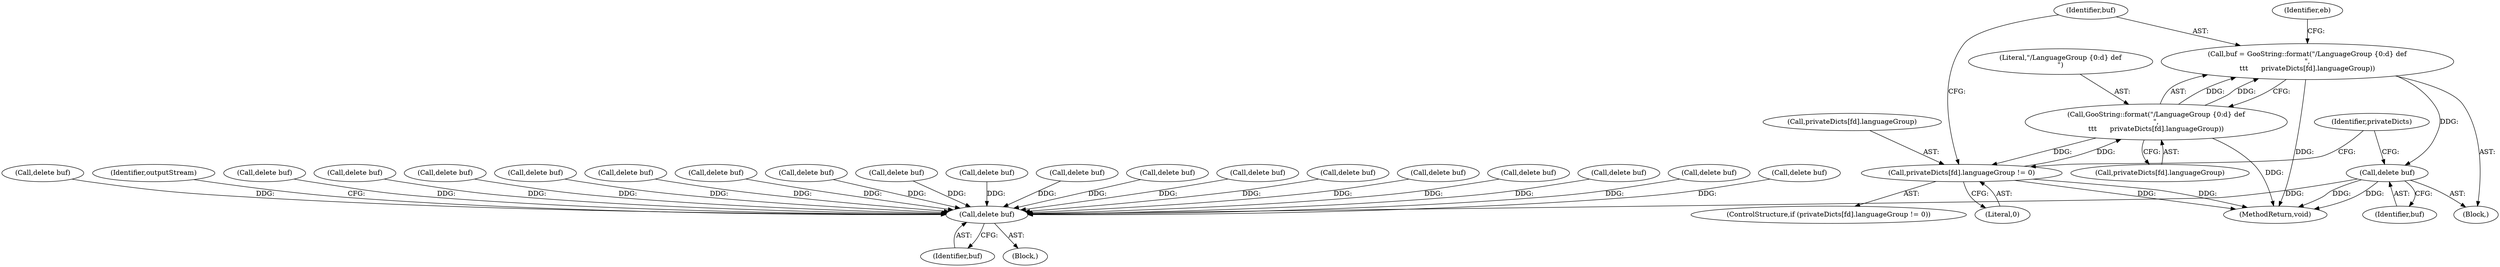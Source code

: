 digraph "0_poppler_da63c35549e8852a410946ab016a3f25ac701bdf@API" {
"1001111" [label="(Call,delete buf)"];
"1001098" [label="(Call,buf = GooString::format(\"/LanguageGroup {0:d} def\n\",\n\t\t\t      privateDicts[fd].languageGroup))"];
"1001100" [label="(Call,GooString::format(\"/LanguageGroup {0:d} def\n\",\n\t\t\t      privateDicts[fd].languageGroup))"];
"1001090" [label="(Call,privateDicts[fd].languageGroup != 0)"];
"1000355" [label="(Call,delete buf)"];
"1001098" [label="(Call,buf = GooString::format(\"/LanguageGroup {0:d} def\n\",\n\t\t\t      privateDicts[fd].languageGroup))"];
"1001091" [label="(Call,privateDicts[fd].languageGroup)"];
"1001089" [label="(ControlStructure,if (privateDicts[fd].languageGroup != 0))"];
"1000762" [label="(Call,delete buf)"];
"1001099" [label="(Identifier,buf)"];
"1001109" [label="(Identifier,eb)"];
"1000842" [label="(Call,delete buf)"];
"1000658" [label="(Call,delete buf)"];
"1000912" [label="(Call,delete buf)"];
"1000356" [label="(Identifier,buf)"];
"1000355" [label="(Call,delete buf)"];
"1001102" [label="(Call,privateDicts[fd].languageGroup)"];
"1000295" [label="(Block,)"];
"1001135" [label="(Call,delete buf)"];
"1001096" [label="(Literal,0)"];
"1000529" [label="(Call,delete buf)"];
"1001090" [label="(Call,privateDicts[fd].languageGroup != 0)"];
"1000497" [label="(Call,delete buf)"];
"1001111" [label="(Call,delete buf)"];
"1000814" [label="(Call,delete buf)"];
"1000890" [label="(Call,delete buf)"];
"1001087" [label="(Call,delete buf)"];
"1001101" [label="(Literal,\"/LanguageGroup {0:d} def\n\")"];
"1000934" [label="(Call,delete buf)"];
"1000477" [label="(Call,delete buf)"];
"1000866" [label="(Call,delete buf)"];
"1000710" [label="(Call,delete buf)"];
"1000358" [label="(Identifier,outputStream)"];
"1000982" [label="(Call,delete buf)"];
"1001100" [label="(Call,GooString::format(\"/LanguageGroup {0:d} def\n\",\n\t\t\t      privateDicts[fd].languageGroup))"];
"1001117" [label="(Identifier,privateDicts)"];
"1000545" [label="(Call,delete buf)"];
"1001258" [label="(Call,delete buf)"];
"1001034" [label="(Call,delete buf)"];
"1001097" [label="(Block,)"];
"1001112" [label="(Identifier,buf)"];
"1001475" [label="(MethodReturn,void)"];
"1001063" [label="(Call,delete buf)"];
"1001111" -> "1001097"  [label="AST: "];
"1001111" -> "1001112"  [label="CFG: "];
"1001112" -> "1001111"  [label="AST: "];
"1001117" -> "1001111"  [label="CFG: "];
"1001111" -> "1001475"  [label="DDG: "];
"1001111" -> "1001475"  [label="DDG: "];
"1001111" -> "1000355"  [label="DDG: "];
"1001098" -> "1001111"  [label="DDG: "];
"1001098" -> "1001097"  [label="AST: "];
"1001098" -> "1001100"  [label="CFG: "];
"1001099" -> "1001098"  [label="AST: "];
"1001100" -> "1001098"  [label="AST: "];
"1001109" -> "1001098"  [label="CFG: "];
"1001098" -> "1001475"  [label="DDG: "];
"1001100" -> "1001098"  [label="DDG: "];
"1001100" -> "1001098"  [label="DDG: "];
"1001100" -> "1001102"  [label="CFG: "];
"1001101" -> "1001100"  [label="AST: "];
"1001102" -> "1001100"  [label="AST: "];
"1001100" -> "1001475"  [label="DDG: "];
"1001100" -> "1001090"  [label="DDG: "];
"1001090" -> "1001100"  [label="DDG: "];
"1001090" -> "1001089"  [label="AST: "];
"1001090" -> "1001096"  [label="CFG: "];
"1001091" -> "1001090"  [label="AST: "];
"1001096" -> "1001090"  [label="AST: "];
"1001099" -> "1001090"  [label="CFG: "];
"1001117" -> "1001090"  [label="CFG: "];
"1001090" -> "1001475"  [label="DDG: "];
"1001090" -> "1001475"  [label="DDG: "];
"1000355" -> "1000295"  [label="AST: "];
"1000355" -> "1000356"  [label="CFG: "];
"1000356" -> "1000355"  [label="AST: "];
"1000358" -> "1000355"  [label="CFG: "];
"1000934" -> "1000355"  [label="DDG: "];
"1000497" -> "1000355"  [label="DDG: "];
"1001087" -> "1000355"  [label="DDG: "];
"1000545" -> "1000355"  [label="DDG: "];
"1001034" -> "1000355"  [label="DDG: "];
"1001063" -> "1000355"  [label="DDG: "];
"1001135" -> "1000355"  [label="DDG: "];
"1000658" -> "1000355"  [label="DDG: "];
"1001258" -> "1000355"  [label="DDG: "];
"1000477" -> "1000355"  [label="DDG: "];
"1000912" -> "1000355"  [label="DDG: "];
"1000890" -> "1000355"  [label="DDG: "];
"1000866" -> "1000355"  [label="DDG: "];
"1000710" -> "1000355"  [label="DDG: "];
"1000842" -> "1000355"  [label="DDG: "];
"1000529" -> "1000355"  [label="DDG: "];
"1000814" -> "1000355"  [label="DDG: "];
"1000762" -> "1000355"  [label="DDG: "];
"1000982" -> "1000355"  [label="DDG: "];
}
